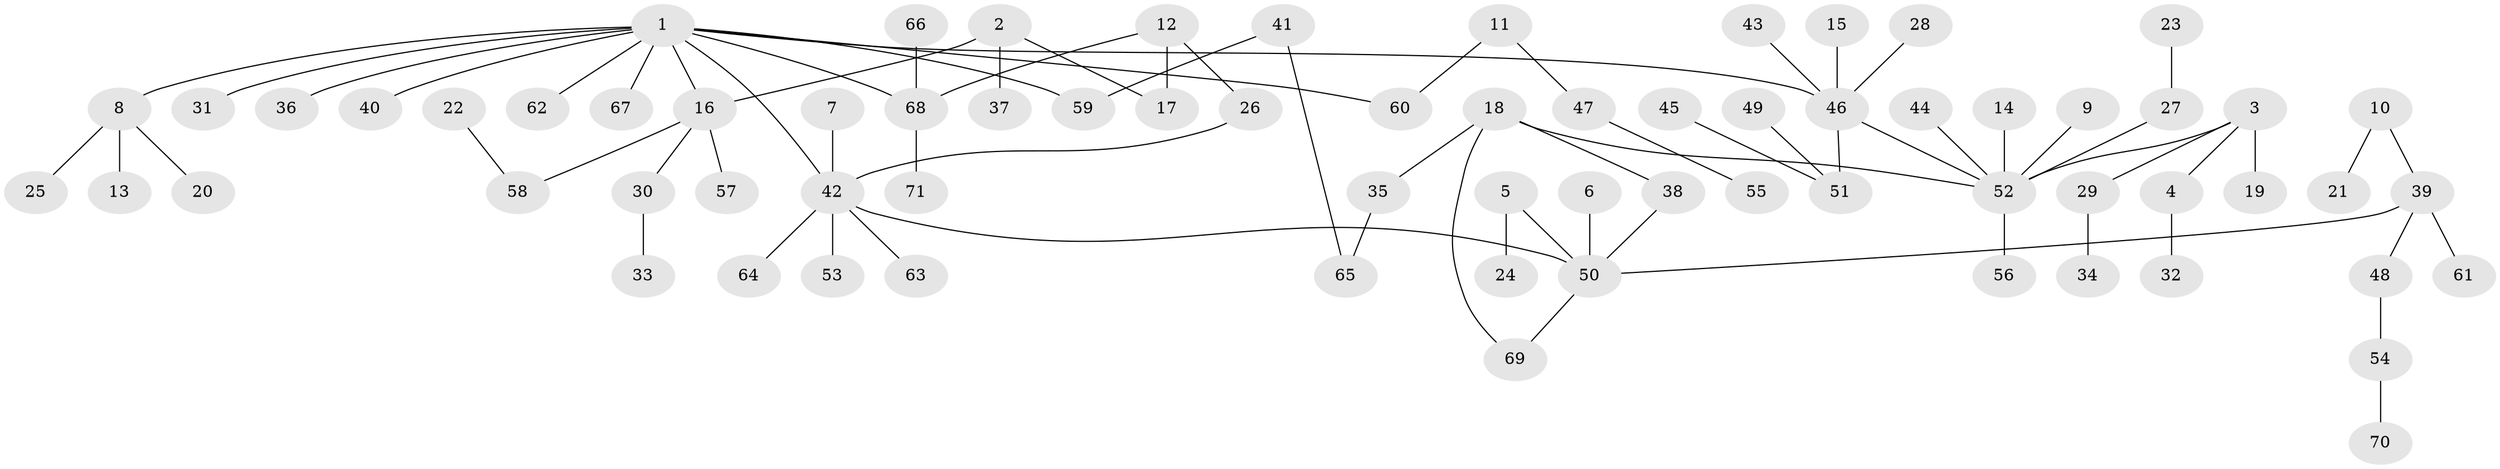 // original degree distribution, {9: 0.007042253521126761, 6: 0.014084507042253521, 8: 0.007042253521126761, 4: 0.04225352112676056, 2: 0.2112676056338028, 5: 0.02112676056338028, 10: 0.007042253521126761, 3: 0.19718309859154928, 1: 0.49295774647887325}
// Generated by graph-tools (version 1.1) at 2025/25/03/09/25 03:25:34]
// undirected, 71 vertices, 75 edges
graph export_dot {
graph [start="1"]
  node [color=gray90,style=filled];
  1;
  2;
  3;
  4;
  5;
  6;
  7;
  8;
  9;
  10;
  11;
  12;
  13;
  14;
  15;
  16;
  17;
  18;
  19;
  20;
  21;
  22;
  23;
  24;
  25;
  26;
  27;
  28;
  29;
  30;
  31;
  32;
  33;
  34;
  35;
  36;
  37;
  38;
  39;
  40;
  41;
  42;
  43;
  44;
  45;
  46;
  47;
  48;
  49;
  50;
  51;
  52;
  53;
  54;
  55;
  56;
  57;
  58;
  59;
  60;
  61;
  62;
  63;
  64;
  65;
  66;
  67;
  68;
  69;
  70;
  71;
  1 -- 8 [weight=1.0];
  1 -- 16 [weight=1.0];
  1 -- 31 [weight=1.0];
  1 -- 36 [weight=1.0];
  1 -- 40 [weight=1.0];
  1 -- 42 [weight=1.0];
  1 -- 46 [weight=1.0];
  1 -- 59 [weight=1.0];
  1 -- 60 [weight=1.0];
  1 -- 62 [weight=1.0];
  1 -- 67 [weight=1.0];
  1 -- 68 [weight=1.0];
  2 -- 16 [weight=1.0];
  2 -- 17 [weight=1.0];
  2 -- 37 [weight=1.0];
  3 -- 4 [weight=1.0];
  3 -- 19 [weight=1.0];
  3 -- 29 [weight=1.0];
  3 -- 52 [weight=1.0];
  4 -- 32 [weight=1.0];
  5 -- 24 [weight=1.0];
  5 -- 50 [weight=1.0];
  6 -- 50 [weight=1.0];
  7 -- 42 [weight=1.0];
  8 -- 13 [weight=1.0];
  8 -- 20 [weight=1.0];
  8 -- 25 [weight=1.0];
  9 -- 52 [weight=1.0];
  10 -- 21 [weight=1.0];
  10 -- 39 [weight=1.0];
  11 -- 47 [weight=1.0];
  11 -- 60 [weight=1.0];
  12 -- 17 [weight=1.0];
  12 -- 26 [weight=1.0];
  12 -- 68 [weight=1.0];
  14 -- 52 [weight=1.0];
  15 -- 46 [weight=1.0];
  16 -- 30 [weight=1.0];
  16 -- 57 [weight=1.0];
  16 -- 58 [weight=1.0];
  18 -- 35 [weight=1.0];
  18 -- 38 [weight=1.0];
  18 -- 52 [weight=1.0];
  18 -- 69 [weight=1.0];
  22 -- 58 [weight=1.0];
  23 -- 27 [weight=1.0];
  26 -- 42 [weight=1.0];
  27 -- 52 [weight=1.0];
  28 -- 46 [weight=1.0];
  29 -- 34 [weight=1.0];
  30 -- 33 [weight=1.0];
  35 -- 65 [weight=1.0];
  38 -- 50 [weight=1.0];
  39 -- 48 [weight=1.0];
  39 -- 50 [weight=1.0];
  39 -- 61 [weight=1.0];
  41 -- 59 [weight=1.0];
  41 -- 65 [weight=1.0];
  42 -- 50 [weight=1.0];
  42 -- 53 [weight=1.0];
  42 -- 63 [weight=1.0];
  42 -- 64 [weight=1.0];
  43 -- 46 [weight=1.0];
  44 -- 52 [weight=1.0];
  45 -- 51 [weight=1.0];
  46 -- 51 [weight=1.0];
  46 -- 52 [weight=1.0];
  47 -- 55 [weight=1.0];
  48 -- 54 [weight=1.0];
  49 -- 51 [weight=1.0];
  50 -- 69 [weight=1.0];
  52 -- 56 [weight=1.0];
  54 -- 70 [weight=1.0];
  66 -- 68 [weight=1.0];
  68 -- 71 [weight=1.0];
}
